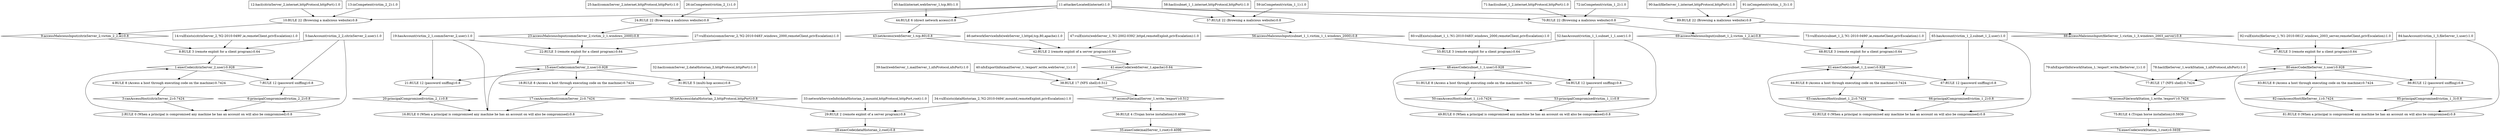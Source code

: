 digraph G {
	1 [label="1:execCode(citrixServer_2,user):0.928",shape=diamond];
	2 [label="2:RULE 0 (When a principal is compromised any machine he has an account on will also be compromised):0.8",shape=ellipse];
	3 [label="3:canAccessHost(citrixServer_2):0.7424",shape=diamond];
	4 [label="4:RULE 8 (Access a host through executing code on the machine):0.7424",shape=ellipse];
	5 [label="5:hasAccount(victim_2_2,citrixServer_2,user):1.0",shape=box];
	6 [label="6:principalCompromised(victim_2_2):0.8",shape=diamond];
	7 [label="7:RULE 12 (password sniffing):0.8",shape=ellipse];
	8 [label="8:RULE 3 (remote exploit for a client program):0.64",shape=ellipse];
	9 [label="9:accessMaliciousInput(citrixServer_2,victim_2_2,ie):0.8",shape=diamond];
	10 [label="10:RULE 22 (Browsing a malicious website):0.8",shape=ellipse];
	11 [label="11:attackerLocated(internet):1.0",shape=box];
	12 [label="12:hacl(citrixServer_2,internet,httpProtocol,httpPort):1.0",shape=box];
	13 [label="13:inCompetent(victim_2_2):1.0",shape=box];
	14 [label="14:vulExists(citrixServer_2,'N2-2010-0490',ie,remoteClient,privEscalation):1.0",shape=box];
	15 [label="15:execCode(commServer_2,user):0.928",shape=diamond];
	16 [label="16:RULE 0 (When a principal is compromised any machine he has an account on will also be compromised):0.8",shape=ellipse];
	17 [label="17:canAccessHost(commServer_2):0.7424",shape=diamond];
	18 [label="18:RULE 8 (Access a host through executing code on the machine):0.7424",shape=ellipse];
	19 [label="19:hasAccount(victim_2_1,commServer_2,user):1.0",shape=box];
	20 [label="20:principalCompromised(victim_2_1):0.8",shape=diamond];
	21 [label="21:RULE 12 (password sniffing):0.8",shape=ellipse];
	22 [label="22:RULE 3 (remote exploit for a client program):0.64",shape=ellipse];
	23 [label="23:accessMaliciousInput(commServer_2,victim_2_1,windows_2000):0.8",shape=diamond];
	24 [label="24:RULE 22 (Browsing a malicious website):0.8",shape=ellipse];
	25 [label="25:hacl(commServer_2,internet,httpProtocol,httpPort):1.0",shape=box];
	26 [label="26:inCompetent(victim_2_1):1.0",shape=box];
	27 [label="27:vulExists(commServer_2,'N2-2010-0483',windows_2000,remoteClient,privEscalation):1.0",shape=box];
	28 [label="28:execCode(dataHistorian_2,root):0.8",shape=diamond];
	29 [label="29:RULE 2 (remote exploit of a server program):0.8",shape=ellipse];
	30 [label="30:netAccess(dataHistorian_2,httpProtocol,httpPort):0.8",shape=diamond];
	31 [label="31:RULE 5 (multi-hop access):0.8",shape=ellipse];
	32 [label="32:hacl(commServer_2,dataHistorian_2,httpProtocol,httpPort):1.0",shape=box];
	33 [label="33:networkServiceInfo(dataHistorian_2,mountd,httpProtocol,httpPort,root):1.0",shape=box];
	34 [label="34:vulExists(dataHistorian_2,'N2-2010-0494',mountd,remoteExploit,privEscalation):1.0",shape=box];
	35 [label="35:execCode(mailServer_1,root):0.4096",shape=diamond];
	36 [label="36:RULE 4 (Trojan horse installation):0.4096",shape=ellipse];
	37 [label="37:accessFile(mailServer_1,write,'/export'):0.512",shape=diamond];
	38 [label="38:RULE 17 (NFS shell):0.512",shape=ellipse];
	39 [label="39:hacl(webServer_1,mailServer_1,nfsProtocol,nfsPort):1.0",shape=box];
	40 [label="40:nfsExportInfo(mailServer_1,'/export',write,webServer_1):1.0",shape=box];
	41 [label="41:execCode(webServer_1,apache):0.64",shape=diamond];
	42 [label="42:RULE 2 (remote exploit of a server program):0.64",shape=ellipse];
	43 [label="43:netAccess(webServer_1,tcp,80):0.8",shape=diamond];
	44 [label="44:RULE 6 (direct network access):0.8",shape=ellipse];
	45 [label="45:hacl(internet,webServer_1,tcp,80):1.0",shape=box];
	46 [label="46:networkServiceInfo(webServer_1,httpd,tcp,80,apache):1.0",shape=box];
	47 [label="47:vulExists(webServer_1,'N1-2002-0392',httpd,remoteExploit,privEscalation):1.0",shape=box];
	48 [label="48:execCode(subnet_1_1,user):0.928",shape=diamond];
	49 [label="49:RULE 0 (When a principal is compromised any machine he has an account on will also be compromised):0.8",shape=ellipse];
	50 [label="50:canAccessHost(subnet_1_1):0.7424",shape=diamond];
	51 [label="51:RULE 8 (Access a host through executing code on the machine):0.7424",shape=ellipse];
	52 [label="52:hasAccount(victim_1_1,subnet_1_1,user):1.0",shape=box];
	53 [label="53:principalCompromised(victim_1_1):0.8",shape=diamond];
	54 [label="54:RULE 12 (password sniffing):0.8",shape=ellipse];
	55 [label="55:RULE 3 (remote exploit for a client program):0.64",shape=ellipse];
	56 [label="56:accessMaliciousInput(subnet_1_1,victim_1_1,windows_2000):0.8",shape=diamond];
	57 [label="57:RULE 22 (Browsing a malicious website):0.8",shape=ellipse];
	58 [label="58:hacl(subnet_1_1,internet,httpProtocol,httpPort):1.0",shape=box];
	59 [label="59:inCompetent(victim_1_1):1.0",shape=box];
	60 [label="60:vulExists(subnet_1_1,'N1-2010-0483',windows_2000,remoteClient,privEscalation):1.0",shape=box];
	61 [label="61:execCode(subnet_1_2,user):0.928",shape=diamond];
	62 [label="62:RULE 0 (When a principal is compromised any machine he has an account on will also be compromised):0.8",shape=ellipse];
	63 [label="63:canAccessHost(subnet_1_2):0.7424",shape=diamond];
	64 [label="64:RULE 8 (Access a host through executing code on the machine):0.7424",shape=ellipse];
	65 [label="65:hasAccount(victim_1_2,subnet_1_2,user):1.0",shape=box];
	66 [label="66:principalCompromised(victim_1_2):0.8",shape=diamond];
	67 [label="67:RULE 12 (password sniffing):0.8",shape=ellipse];
	68 [label="68:RULE 3 (remote exploit for a client program):0.64",shape=ellipse];
	69 [label="69:accessMaliciousInput(subnet_1_2,victim_1_2,ie):0.8",shape=diamond];
	70 [label="70:RULE 22 (Browsing a malicious website):0.8",shape=ellipse];
	71 [label="71:hacl(subnet_1_2,internet,httpProtocol,httpPort):1.0",shape=box];
	72 [label="72:inCompetent(victim_1_2):1.0",shape=box];
	73 [label="73:vulExists(subnet_1_2,'N1-2010-0490',ie,remoteClient,privEscalation):1.0",shape=box];
	74 [label="74:execCode(workStation_1,root):0.5939",shape=diamond];
	75 [label="75:RULE 4 (Trojan horse installation):0.5939",shape=ellipse];
	76 [label="76:accessFile(workStation_1,write,'/export'):0.7424",shape=diamond];
	77 [label="77:RULE 17 (NFS shell):0.7424",shape=ellipse];
	78 [label="78:hacl(fileServer_1,workStation_1,nfsProtocol,nfsPort):1.0",shape=box];
	79 [label="79:nfsExportInfo(workStation_1,'/export',write,fileServer_1):1.0",shape=box];
	80 [label="80:execCode(fileServer_1,user):0.928",shape=diamond];
	81 [label="81:RULE 0 (When a principal is compromised any machine he has an account on will also be compromised):0.8",shape=ellipse];
	82 [label="82:canAccessHost(fileServer_1):0.7424",shape=diamond];
	83 [label="83:RULE 8 (Access a host through executing code on the machine):0.7424",shape=ellipse];
	84 [label="84:hasAccount(victim_1_3,fileServer_1,user):1.0",shape=box];
	85 [label="85:principalCompromised(victim_1_3):0.8",shape=diamond];
	86 [label="86:RULE 12 (password sniffing):0.8",shape=ellipse];
	87 [label="87:RULE 3 (remote exploit for a client program):0.64",shape=ellipse];
	88 [label="88:accessMaliciousInput(fileServer_1,victim_1_3,windows_2003_server):0.8",shape=diamond];
	89 [label="89:RULE 22 (Browsing a malicious website):0.8",shape=ellipse];
	90 [label="90:hacl(fileServer_1,internet,httpProtocol,httpPort):1.0",shape=box];
	91 [label="91:inCompetent(victim_1_3):1.0",shape=box];
	92 [label="92:vulExists(fileServer_1,'N1-2010-0812',windows_2003_server,remoteClient,privEscalation):1.0",shape=box];
	1 -> 	4;
	4 -> 	3;
	3 -> 	2;
	5 -> 	2;
	1 -> 	7;
	5 -> 	7;
	7 -> 	6;
	6 -> 	2;
	2 -> 	1;
	11 -> 	10;
	12 -> 	10;
	13 -> 	10;
	10 -> 	9;
	9 -> 	8;
	5 -> 	8;
	14 -> 	8;
	8 -> 	1;
	15 -> 	18;
	18 -> 	17;
	17 -> 	16;
	19 -> 	16;
	15 -> 	21;
	19 -> 	21;
	21 -> 	20;
	20 -> 	16;
	16 -> 	15;
	11 -> 	24;
	25 -> 	24;
	26 -> 	24;
	24 -> 	23;
	23 -> 	22;
	19 -> 	22;
	27 -> 	22;
	22 -> 	15;
	32 -> 	31;
	15 -> 	31;
	31 -> 	30;
	30 -> 	29;
	33 -> 	29;
	34 -> 	29;
	29 -> 	28;
	39 -> 	38;
	40 -> 	38;
	45 -> 	44;
	11 -> 	44;
	44 -> 	43;
	43 -> 	42;
	46 -> 	42;
	47 -> 	42;
	42 -> 	41;
	41 -> 	38;
	38 -> 	37;
	37 -> 	36;
	36 -> 	35;
	48 -> 	51;
	51 -> 	50;
	50 -> 	49;
	52 -> 	49;
	48 -> 	54;
	52 -> 	54;
	54 -> 	53;
	53 -> 	49;
	49 -> 	48;
	11 -> 	57;
	58 -> 	57;
	59 -> 	57;
	57 -> 	56;
	56 -> 	55;
	52 -> 	55;
	60 -> 	55;
	55 -> 	48;
	61 -> 	64;
	64 -> 	63;
	63 -> 	62;
	65 -> 	62;
	61 -> 	67;
	65 -> 	67;
	67 -> 	66;
	66 -> 	62;
	62 -> 	61;
	11 -> 	70;
	71 -> 	70;
	72 -> 	70;
	70 -> 	69;
	69 -> 	68;
	65 -> 	68;
	73 -> 	68;
	68 -> 	61;
	78 -> 	77;
	79 -> 	77;
	80 -> 	83;
	83 -> 	82;
	82 -> 	81;
	84 -> 	81;
	80 -> 	86;
	84 -> 	86;
	86 -> 	85;
	85 -> 	81;
	81 -> 	80;
	11 -> 	89;
	90 -> 	89;
	91 -> 	89;
	89 -> 	88;
	88 -> 	87;
	84 -> 	87;
	92 -> 	87;
	87 -> 	80;
	80 -> 	77;
	77 -> 	76;
	76 -> 	75;
	75 -> 	74;
}
